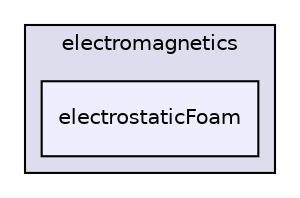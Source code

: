 digraph "applications/solvers/electromagnetics/electrostaticFoam" {
  bgcolor=transparent;
  compound=true
  node [ fontsize="10", fontname="Helvetica"];
  edge [ labelfontsize="10", labelfontname="Helvetica"];
  subgraph clusterdir_6925107ea68bc879ce25441c80612b3f {
    graph [ bgcolor="#ddddee", pencolor="black", label="electromagnetics" fontname="Helvetica", fontsize="10", URL="dir_6925107ea68bc879ce25441c80612b3f.html"]
  dir_2008b9ab3570f6d7e28036740109072b [shape=box, label="electrostaticFoam", style="filled", fillcolor="#eeeeff", pencolor="black", URL="dir_2008b9ab3570f6d7e28036740109072b.html"];
  }
}
